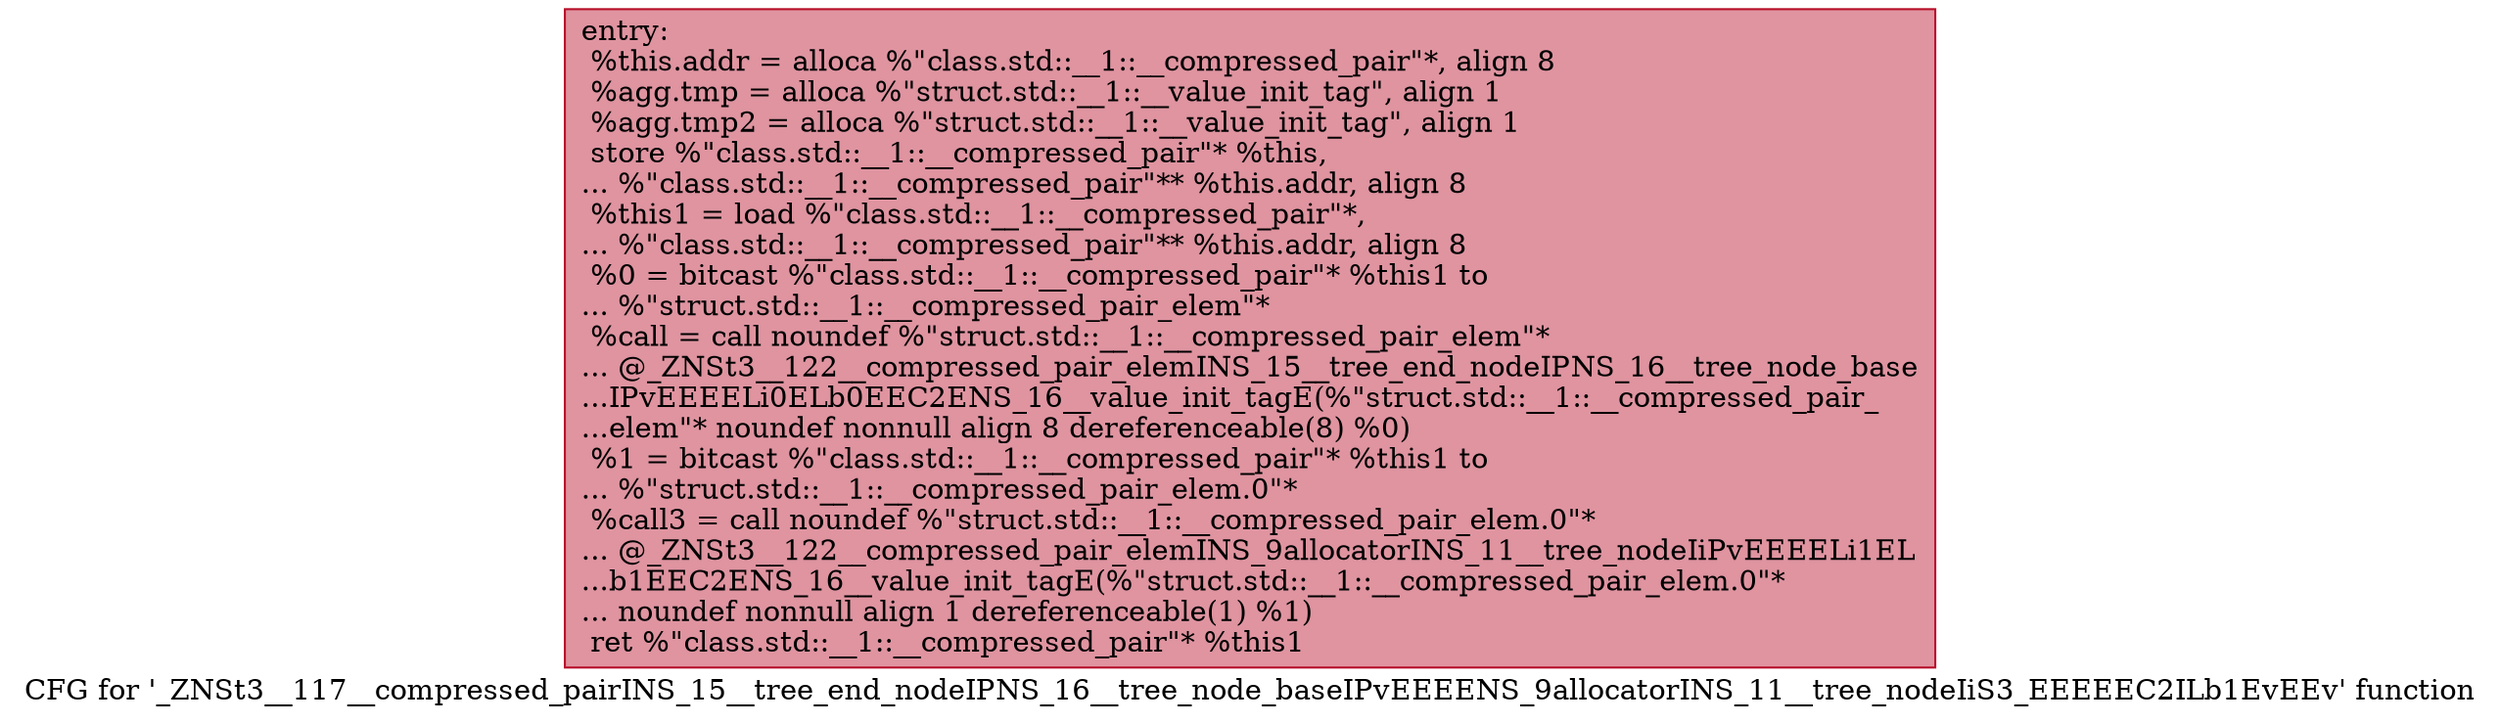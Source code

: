 digraph "CFG for '_ZNSt3__117__compressed_pairINS_15__tree_end_nodeIPNS_16__tree_node_baseIPvEEEENS_9allocatorINS_11__tree_nodeIiS3_EEEEEC2ILb1EvEEv' function" {
	label="CFG for '_ZNSt3__117__compressed_pairINS_15__tree_end_nodeIPNS_16__tree_node_baseIPvEEEENS_9allocatorINS_11__tree_nodeIiS3_EEEEEC2ILb1EvEEv' function";

	Node0x600002550440 [shape=record,color="#b70d28ff", style=filled, fillcolor="#b70d2870",label="{entry:\l  %this.addr = alloca %\"class.std::__1::__compressed_pair\"*, align 8\l  %agg.tmp = alloca %\"struct.std::__1::__value_init_tag\", align 1\l  %agg.tmp2 = alloca %\"struct.std::__1::__value_init_tag\", align 1\l  store %\"class.std::__1::__compressed_pair\"* %this,\l... %\"class.std::__1::__compressed_pair\"** %this.addr, align 8\l  %this1 = load %\"class.std::__1::__compressed_pair\"*,\l... %\"class.std::__1::__compressed_pair\"** %this.addr, align 8\l  %0 = bitcast %\"class.std::__1::__compressed_pair\"* %this1 to\l... %\"struct.std::__1::__compressed_pair_elem\"*\l  %call = call noundef %\"struct.std::__1::__compressed_pair_elem\"*\l... @_ZNSt3__122__compressed_pair_elemINS_15__tree_end_nodeIPNS_16__tree_node_base\l...IPvEEEELi0ELb0EEC2ENS_16__value_init_tagE(%\"struct.std::__1::__compressed_pair_\l...elem\"* noundef nonnull align 8 dereferenceable(8) %0)\l  %1 = bitcast %\"class.std::__1::__compressed_pair\"* %this1 to\l... %\"struct.std::__1::__compressed_pair_elem.0\"*\l  %call3 = call noundef %\"struct.std::__1::__compressed_pair_elem.0\"*\l... @_ZNSt3__122__compressed_pair_elemINS_9allocatorINS_11__tree_nodeIiPvEEEELi1EL\l...b1EEC2ENS_16__value_init_tagE(%\"struct.std::__1::__compressed_pair_elem.0\"*\l... noundef nonnull align 1 dereferenceable(1) %1)\l  ret %\"class.std::__1::__compressed_pair\"* %this1\l}"];
}
